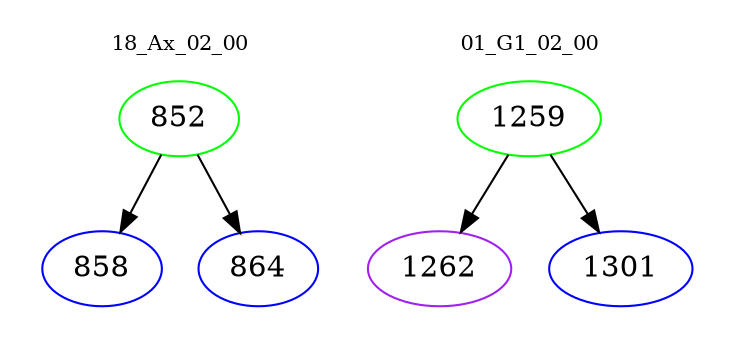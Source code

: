digraph{
subgraph cluster_0 {
color = white
label = "18_Ax_02_00";
fontsize=10;
T0_852 [label="852", color="green"]
T0_852 -> T0_858 [color="black"]
T0_858 [label="858", color="blue"]
T0_852 -> T0_864 [color="black"]
T0_864 [label="864", color="blue"]
}
subgraph cluster_1 {
color = white
label = "01_G1_02_00";
fontsize=10;
T1_1259 [label="1259", color="green"]
T1_1259 -> T1_1262 [color="black"]
T1_1262 [label="1262", color="purple"]
T1_1259 -> T1_1301 [color="black"]
T1_1301 [label="1301", color="blue"]
}
}
